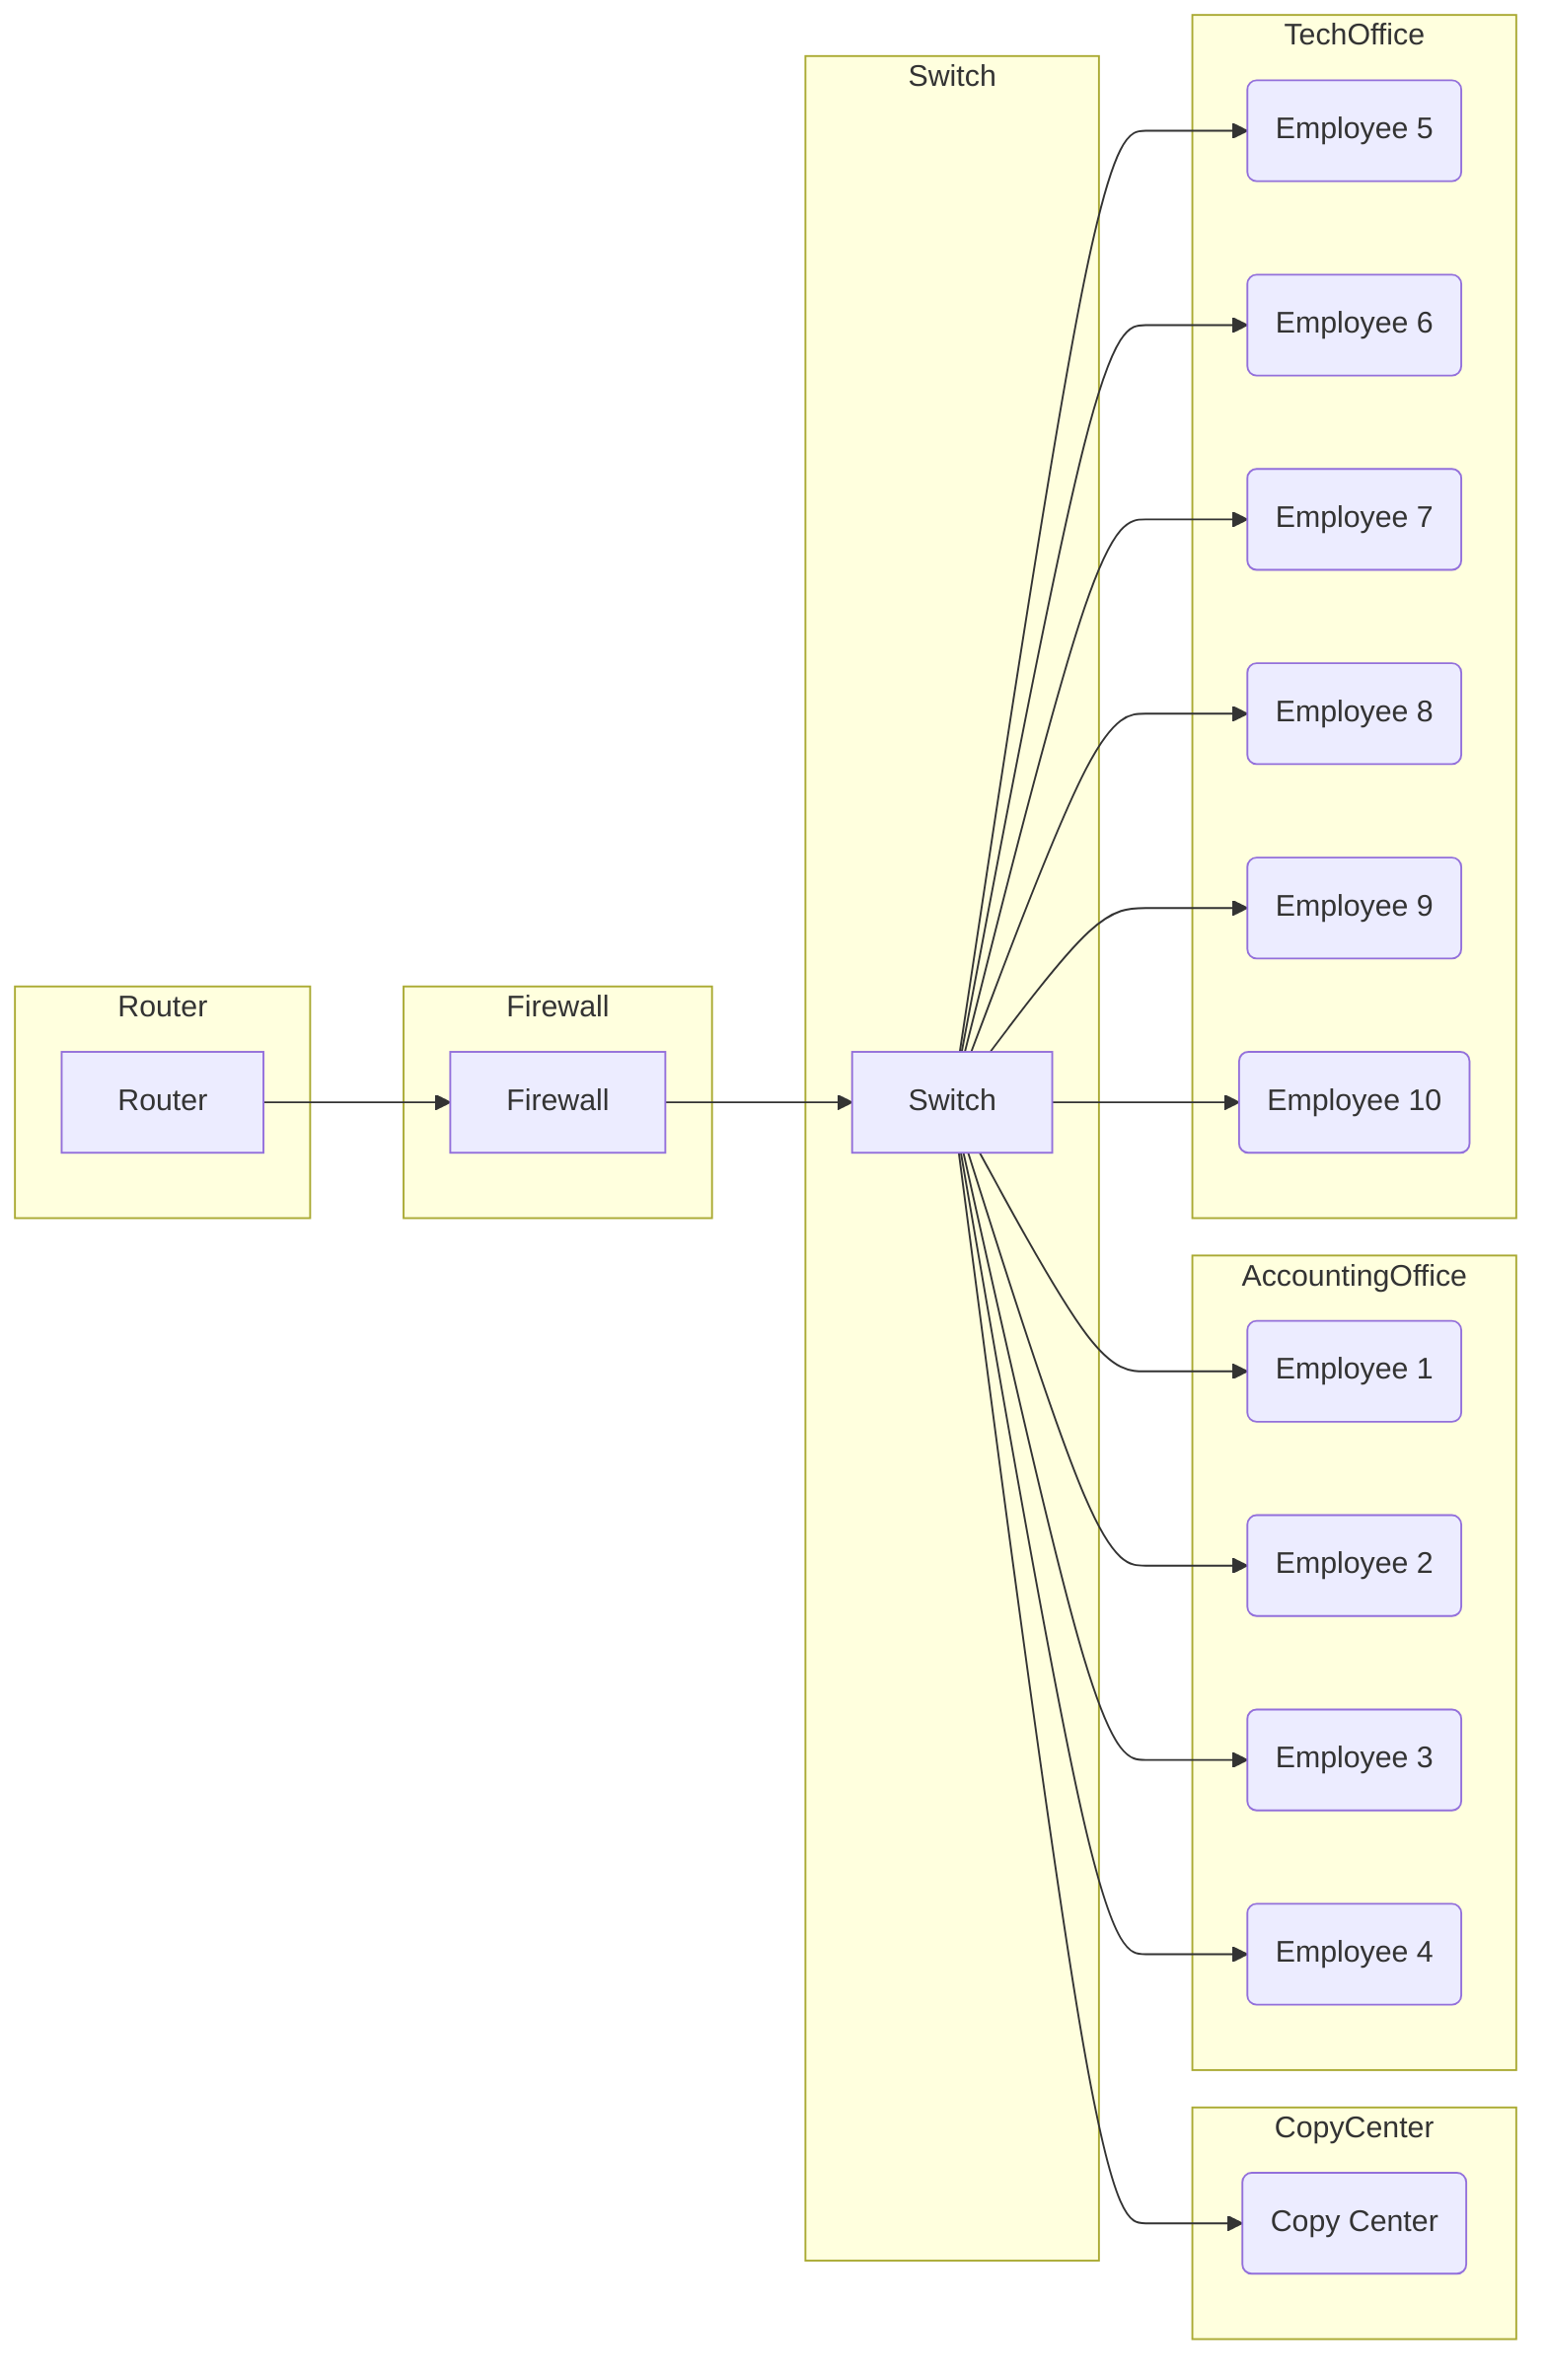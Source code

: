 graph LR
    subgraph Router
        r[Router]
    end

    subgraph Firewall
        f[Firewall]
    end

    subgraph Switch
        sw[Switch]
    end
    
    subgraph CopyCenter
        cc(Copy Center)
    end

    subgraph AccountingOffice
        ao1(Employee 1)
        ao2(Employee 2)
        ao3(Employee 3)
        ao4(Employee 4)
    end

    subgraph TechOffice
        to1(Employee 5)
        to2(Employee 6)
        to3(Employee 7)
        to4(Employee 8)
        to5(Employee 9)
        to6(Employee 10)
    end

    r --> f
    f --> sw
    sw --> cc
    sw --> ao1
    sw --> ao2
    sw --> ao3
    sw --> ao4
    sw --> to1
    sw --> to2
    sw --> to3
    sw --> to4
    sw --> to5
    sw --> to6